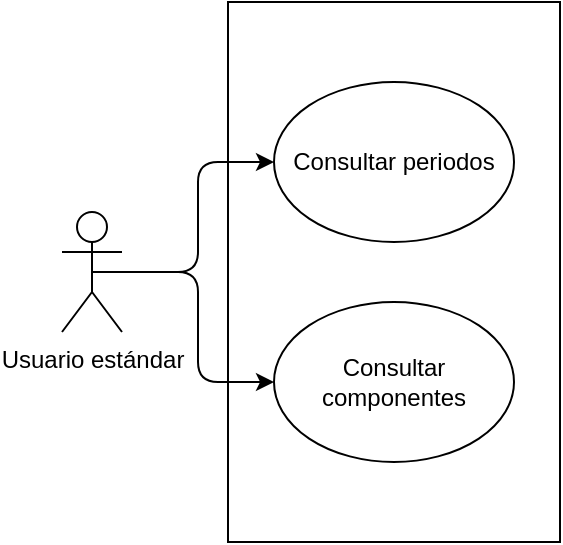 <mxfile version="17.4.4" type="device"><diagram id="Oy5E1PayNMKpkRl3_KFT" name="Page-1"><mxGraphModel dx="2062" dy="1122" grid="1" gridSize="10" guides="1" tooltips="1" connect="1" arrows="1" fold="1" page="1" pageScale="1" pageWidth="827" pageHeight="1169" math="0" shadow="0"><root><mxCell id="0"/><mxCell id="1" parent="0"/><mxCell id="49zuN8fsyxCjdM7Rjl7L-1" value="" style="rounded=0;whiteSpace=wrap;html=1;" vertex="1" parent="1"><mxGeometry x="187" y="50" width="166" height="270" as="geometry"/></mxCell><mxCell id="49zuN8fsyxCjdM7Rjl7L-2" style="edgeStyle=orthogonalEdgeStyle;rounded=1;orthogonalLoop=1;jettySize=auto;html=1;exitX=0.5;exitY=0.5;exitDx=0;exitDy=0;exitPerimeter=0;entryX=0;entryY=0.5;entryDx=0;entryDy=0;" edge="1" parent="1" source="49zuN8fsyxCjdM7Rjl7L-4" target="49zuN8fsyxCjdM7Rjl7L-5"><mxGeometry relative="1" as="geometry"/></mxCell><mxCell id="49zuN8fsyxCjdM7Rjl7L-3" style="edgeStyle=orthogonalEdgeStyle;rounded=1;orthogonalLoop=1;jettySize=auto;html=1;exitX=0.5;exitY=0.5;exitDx=0;exitDy=0;exitPerimeter=0;" edge="1" parent="1" source="49zuN8fsyxCjdM7Rjl7L-4" target="49zuN8fsyxCjdM7Rjl7L-6"><mxGeometry relative="1" as="geometry"/></mxCell><mxCell id="49zuN8fsyxCjdM7Rjl7L-4" value="Usuario estándar" style="shape=umlActor;verticalLabelPosition=bottom;verticalAlign=top;html=1;outlineConnect=0;" vertex="1" parent="1"><mxGeometry x="104" y="155" width="30" height="60" as="geometry"/></mxCell><mxCell id="49zuN8fsyxCjdM7Rjl7L-5" value="Consultar periodos" style="ellipse;whiteSpace=wrap;html=1;" vertex="1" parent="1"><mxGeometry x="210" y="90" width="120" height="80" as="geometry"/></mxCell><mxCell id="49zuN8fsyxCjdM7Rjl7L-6" value="Consultar componentes" style="ellipse;whiteSpace=wrap;html=1;" vertex="1" parent="1"><mxGeometry x="210" y="200" width="120" height="80" as="geometry"/></mxCell></root></mxGraphModel></diagram></mxfile>